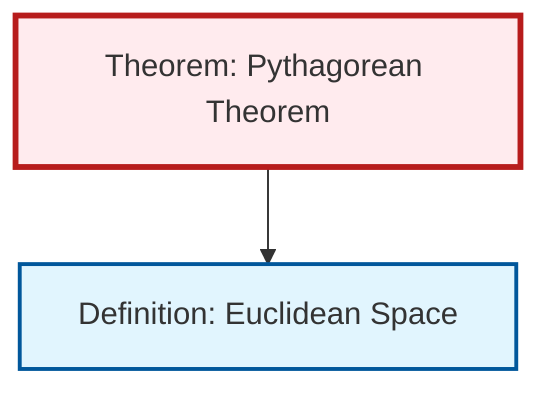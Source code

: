 graph TD
    classDef definition fill:#e1f5fe,stroke:#01579b,stroke-width:2px
    classDef theorem fill:#f3e5f5,stroke:#4a148c,stroke-width:2px
    classDef axiom fill:#fff3e0,stroke:#e65100,stroke-width:2px
    classDef example fill:#e8f5e9,stroke:#1b5e20,stroke-width:2px
    classDef current fill:#ffebee,stroke:#b71c1c,stroke-width:3px
    thm-pythagorean["Theorem: Pythagorean Theorem"]:::theorem
    def-euclidean-space["Definition: Euclidean Space"]:::definition
    thm-pythagorean --> def-euclidean-space
    class thm-pythagorean current